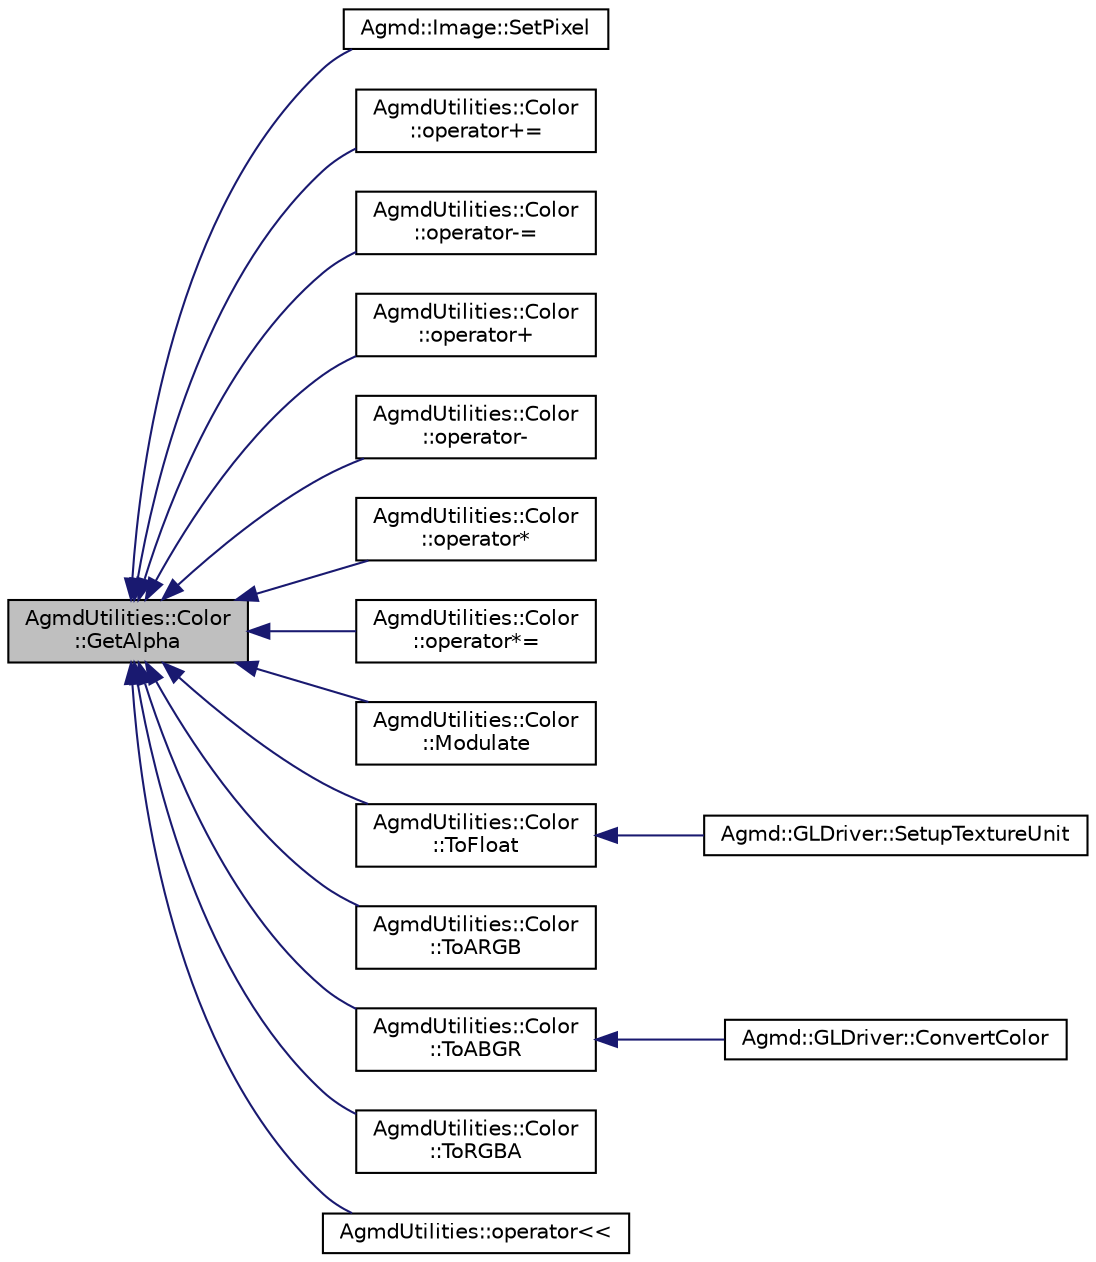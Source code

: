 digraph "AgmdUtilities::Color::GetAlpha"
{
  edge [fontname="Helvetica",fontsize="10",labelfontname="Helvetica",labelfontsize="10"];
  node [fontname="Helvetica",fontsize="10",shape=record];
  rankdir="LR";
  Node1 [label="AgmdUtilities::Color\l::GetAlpha",height=0.2,width=0.4,color="black", fillcolor="grey75", style="filled" fontcolor="black"];
  Node1 -> Node2 [dir="back",color="midnightblue",fontsize="10",style="solid",fontname="Helvetica"];
  Node2 [label="Agmd::Image::SetPixel",height=0.2,width=0.4,color="black", fillcolor="white", style="filled",URL="$class_agmd_1_1_image.html#aa95bc311bc841881fde3acf24effaadf"];
  Node1 -> Node3 [dir="back",color="midnightblue",fontsize="10",style="solid",fontname="Helvetica"];
  Node3 [label="AgmdUtilities::Color\l::operator+=",height=0.2,width=0.4,color="black", fillcolor="white", style="filled",URL="$class_agmd_utilities_1_1_color.html#a4b59dcc4c0063f43162564351fb10e41"];
  Node1 -> Node4 [dir="back",color="midnightblue",fontsize="10",style="solid",fontname="Helvetica"];
  Node4 [label="AgmdUtilities::Color\l::operator-=",height=0.2,width=0.4,color="black", fillcolor="white", style="filled",URL="$class_agmd_utilities_1_1_color.html#a4425e3bc6526d30a56edfcb3d3f679cf"];
  Node1 -> Node5 [dir="back",color="midnightblue",fontsize="10",style="solid",fontname="Helvetica"];
  Node5 [label="AgmdUtilities::Color\l::operator+",height=0.2,width=0.4,color="black", fillcolor="white", style="filled",URL="$class_agmd_utilities_1_1_color.html#a821125e127371847e9c490d31fa1426a"];
  Node1 -> Node6 [dir="back",color="midnightblue",fontsize="10",style="solid",fontname="Helvetica"];
  Node6 [label="AgmdUtilities::Color\l::operator-",height=0.2,width=0.4,color="black", fillcolor="white", style="filled",URL="$class_agmd_utilities_1_1_color.html#a62621e41929e429a5309a0949813114b"];
  Node1 -> Node7 [dir="back",color="midnightblue",fontsize="10",style="solid",fontname="Helvetica"];
  Node7 [label="AgmdUtilities::Color\l::operator*",height=0.2,width=0.4,color="black", fillcolor="white", style="filled",URL="$class_agmd_utilities_1_1_color.html#a757119695bc8701cac95d35cb41bd9cb"];
  Node1 -> Node8 [dir="back",color="midnightblue",fontsize="10",style="solid",fontname="Helvetica"];
  Node8 [label="AgmdUtilities::Color\l::operator*=",height=0.2,width=0.4,color="black", fillcolor="white", style="filled",URL="$class_agmd_utilities_1_1_color.html#ae119c2510c25383bcf5afc25624b4ced"];
  Node1 -> Node9 [dir="back",color="midnightblue",fontsize="10",style="solid",fontname="Helvetica"];
  Node9 [label="AgmdUtilities::Color\l::Modulate",height=0.2,width=0.4,color="black", fillcolor="white", style="filled",URL="$class_agmd_utilities_1_1_color.html#a4bc4ec5cc78d5700c20f31a87297b2fb"];
  Node1 -> Node10 [dir="back",color="midnightblue",fontsize="10",style="solid",fontname="Helvetica"];
  Node10 [label="AgmdUtilities::Color\l::ToFloat",height=0.2,width=0.4,color="black", fillcolor="white", style="filled",URL="$class_agmd_utilities_1_1_color.html#a1883c09568d27ee49a120c4e0dd44666"];
  Node10 -> Node11 [dir="back",color="midnightblue",fontsize="10",style="solid",fontname="Helvetica"];
  Node11 [label="Agmd::GLDriver::SetupTextureUnit",height=0.2,width=0.4,color="black", fillcolor="white", style="filled",URL="$class_agmd_1_1_g_l_driver.html#aab0483f33db17738214722b823c602ca"];
  Node1 -> Node12 [dir="back",color="midnightblue",fontsize="10",style="solid",fontname="Helvetica"];
  Node12 [label="AgmdUtilities::Color\l::ToARGB",height=0.2,width=0.4,color="black", fillcolor="white", style="filled",URL="$class_agmd_utilities_1_1_color.html#a1b1cfdcb5107075b172606e37a469612"];
  Node1 -> Node13 [dir="back",color="midnightblue",fontsize="10",style="solid",fontname="Helvetica"];
  Node13 [label="AgmdUtilities::Color\l::ToABGR",height=0.2,width=0.4,color="black", fillcolor="white", style="filled",URL="$class_agmd_utilities_1_1_color.html#a381deccd825bfb74ca4c99990b95ae7a"];
  Node13 -> Node14 [dir="back",color="midnightblue",fontsize="10",style="solid",fontname="Helvetica"];
  Node14 [label="Agmd::GLDriver::ConvertColor",height=0.2,width=0.4,color="black", fillcolor="white", style="filled",URL="$class_agmd_1_1_g_l_driver.html#a8831b91a267cb813eea70e53eb4958ea"];
  Node1 -> Node15 [dir="back",color="midnightblue",fontsize="10",style="solid",fontname="Helvetica"];
  Node15 [label="AgmdUtilities::Color\l::ToRGBA",height=0.2,width=0.4,color="black", fillcolor="white", style="filled",URL="$class_agmd_utilities_1_1_color.html#ad7639e01720cacacc7c99553f62f68da"];
  Node1 -> Node16 [dir="back",color="midnightblue",fontsize="10",style="solid",fontname="Helvetica"];
  Node16 [label="AgmdUtilities::operator\<\<",height=0.2,width=0.4,color="black", fillcolor="white", style="filled",URL="$namespace_agmd_utilities.html#a09ec693f0cbaeff9277481ac0bc3a5ea"];
}

